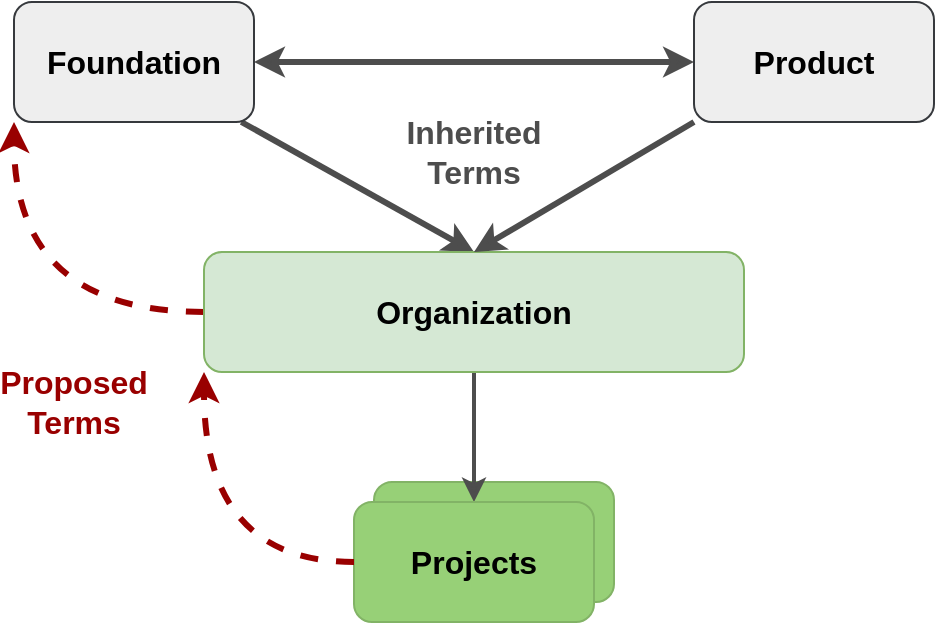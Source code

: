<mxfile version="16.1.2" type="google" pages="5"><diagram id="VZ9zH-m96HtGfyX33HUY" name="inherited-terms"><mxGraphModel dx="724" dy="663" grid="1" gridSize="10" guides="1" tooltips="1" connect="1" arrows="1" fold="1" page="1" pageScale="1" pageWidth="850" pageHeight="1100" math="0" shadow="0"><root><mxCell id="0"/><mxCell id="1" parent="0"/><mxCell id="7p9ksz2vEJTS23upWM_Y-5" value="" style="rounded=1;whiteSpace=wrap;html=1;fillColor=#97D077;strokeColor=#82b366;" parent="1" vertex="1"><mxGeometry x="200" y="260" width="120" height="60" as="geometry"/></mxCell><mxCell id="7p9ksz2vEJTS23upWM_Y-18" style="rounded=0;orthogonalLoop=1;jettySize=auto;html=1;entryX=0.5;entryY=0;entryDx=0;entryDy=0;fontSize=16;endArrow=classic;endFill=1;strokeColor=#4D4D4D;strokeWidth=3;" parent="1" source="7p9ksz2vEJTS23upWM_Y-2" target="7p9ksz2vEJTS23upWM_Y-4" edge="1"><mxGeometry relative="1" as="geometry"/></mxCell><mxCell id="7p9ksz2vEJTS23upWM_Y-19" style="edgeStyle=none;rounded=0;orthogonalLoop=1;jettySize=auto;html=1;entryX=0;entryY=0.5;entryDx=0;entryDy=0;fontSize=16;endArrow=classic;endFill=1;strokeColor=#4D4D4D;strokeWidth=3;startArrow=classic;startFill=1;" parent="1" source="7p9ksz2vEJTS23upWM_Y-2" target="7p9ksz2vEJTS23upWM_Y-3" edge="1"><mxGeometry relative="1" as="geometry"/></mxCell><mxCell id="7p9ksz2vEJTS23upWM_Y-2" value="&lt;b&gt;&lt;font style=&quot;font-size: 16px&quot;&gt;Foundation&lt;/font&gt;&lt;/b&gt;" style="rounded=1;whiteSpace=wrap;html=1;fillColor=#eeeeee;strokeColor=#36393d;" parent="1" vertex="1"><mxGeometry x="20" y="20" width="120" height="60" as="geometry"/></mxCell><mxCell id="7p9ksz2vEJTS23upWM_Y-3" value="&lt;b&gt;&lt;font style=&quot;font-size: 16px&quot;&gt;Product&lt;/font&gt;&lt;/b&gt;" style="rounded=1;whiteSpace=wrap;html=1;fillColor=#eeeeee;strokeColor=#36393d;" parent="1" vertex="1"><mxGeometry x="360" y="20" width="120" height="60" as="geometry"/></mxCell><mxCell id="7p9ksz2vEJTS23upWM_Y-11" style="edgeStyle=orthogonalEdgeStyle;curved=1;rounded=0;orthogonalLoop=1;jettySize=auto;html=1;entryX=0;entryY=1;entryDx=0;entryDy=0;fontSize=16;dashed=1;exitX=0;exitY=0.5;exitDx=0;exitDy=0;strokeWidth=3;strokeColor=#990000;" parent="1" source="7p9ksz2vEJTS23upWM_Y-4" target="7p9ksz2vEJTS23upWM_Y-2" edge="1"><mxGeometry relative="1" as="geometry"/></mxCell><mxCell id="7p9ksz2vEJTS23upWM_Y-15" style="edgeStyle=orthogonalEdgeStyle;curved=1;rounded=0;orthogonalLoop=1;jettySize=auto;html=1;entryX=0.5;entryY=0;entryDx=0;entryDy=0;fontSize=16;endArrow=classic;endFill=1;strokeWidth=2;strokeColor=#4D4D4D;" parent="1" source="7p9ksz2vEJTS23upWM_Y-4" target="7p9ksz2vEJTS23upWM_Y-6" edge="1"><mxGeometry relative="1" as="geometry"/></mxCell><mxCell id="7p9ksz2vEJTS23upWM_Y-4" value="&lt;b&gt;&lt;font style=&quot;font-size: 16px&quot;&gt;Organization&lt;/font&gt;&lt;/b&gt;" style="rounded=1;whiteSpace=wrap;html=1;fillColor=#d5e8d4;strokeColor=#82b366;" parent="1" vertex="1"><mxGeometry x="115" y="145" width="270" height="60" as="geometry"/></mxCell><mxCell id="7p9ksz2vEJTS23upWM_Y-6" value="&lt;b&gt;&lt;font style=&quot;font-size: 16px&quot;&gt;Projects&lt;/font&gt;&lt;/b&gt;" style="rounded=1;whiteSpace=wrap;html=1;fillColor=#97D077;strokeColor=#82b366;" parent="1" vertex="1"><mxGeometry x="190" y="270" width="120" height="60" as="geometry"/></mxCell><mxCell id="7p9ksz2vEJTS23upWM_Y-21" style="rounded=0;orthogonalLoop=1;jettySize=auto;html=1;entryX=0.5;entryY=0;entryDx=0;entryDy=0;fontSize=16;endArrow=classic;endFill=1;strokeColor=#4D4D4D;strokeWidth=3;exitX=0;exitY=1;exitDx=0;exitDy=0;" parent="1" source="7p9ksz2vEJTS23upWM_Y-3" target="7p9ksz2vEJTS23upWM_Y-4" edge="1"><mxGeometry relative="1" as="geometry"><mxPoint x="150" y="88.235" as="sourcePoint"/><mxPoint x="260" y="140" as="targetPoint"/></mxGeometry></mxCell><mxCell id="7p9ksz2vEJTS23upWM_Y-22" style="edgeStyle=orthogonalEdgeStyle;curved=1;rounded=0;orthogonalLoop=1;jettySize=auto;html=1;fontSize=16;dashed=1;exitX=0;exitY=0.5;exitDx=0;exitDy=0;strokeWidth=3;strokeColor=#990000;entryX=0;entryY=1;entryDx=0;entryDy=0;" parent="1" source="7p9ksz2vEJTS23upWM_Y-6" target="7p9ksz2vEJTS23upWM_Y-4" edge="1"><mxGeometry relative="1" as="geometry"><mxPoint x="125" y="170" as="sourcePoint"/><mxPoint x="125" y="260" as="targetPoint"/></mxGeometry></mxCell><mxCell id="7p9ksz2vEJTS23upWM_Y-23" value="&lt;b&gt;&lt;font color=&quot;#990000&quot;&gt;Proposed&lt;br&gt;Terms&lt;/font&gt;&lt;br&gt;&lt;/b&gt;" style="text;html=1;strokeColor=none;fillColor=none;align=center;verticalAlign=middle;whiteSpace=wrap;rounded=0;fontSize=16;" parent="1" vertex="1"><mxGeometry x="20" y="205" width="60" height="30" as="geometry"/></mxCell><mxCell id="7p9ksz2vEJTS23upWM_Y-24" value="&lt;b&gt;&lt;font color=&quot;#4d4d4d&quot;&gt;Inherited&lt;br&gt;Terms&lt;/font&gt;&lt;/b&gt;" style="text;html=1;strokeColor=none;fillColor=none;align=center;verticalAlign=middle;whiteSpace=wrap;rounded=0;fontSize=16;fontColor=#CC0000;" parent="1" vertex="1"><mxGeometry x="220" y="80" width="60" height="30" as="geometry"/></mxCell></root></mxGraphModel></diagram><diagram id="JUZYV_HKc6Ejw9M6l5f-" name="not-shared"><mxGraphModel dx="724" dy="663" grid="1" gridSize="10" guides="1" tooltips="1" connect="1" arrows="1" fold="1" page="1" pageScale="1" pageWidth="850" pageHeight="1100" math="0" shadow="0"><root><mxCell id="a1OojoBWamSCKyxkwfo5-0"/><mxCell id="a1OojoBWamSCKyxkwfo5-1" parent="a1OojoBWamSCKyxkwfo5-0"/><mxCell id="1HiSht372qo51EDwqRgK-0" value="&lt;font color=&quot;#000000&quot;&gt;&lt;b&gt;&lt;font style=&quot;font-size: 16px&quot;&gt;&amp;nbsp;Document&lt;/font&gt;&lt;/b&gt;&lt;br&gt;&lt;/font&gt;" style="shape=document;whiteSpace=wrap;html=1;boundedLbl=1;fontSize=14;strokeColor=#82b366;fillColor=#d5e8d4;align=left;verticalAlign=top;" parent="a1OojoBWamSCKyxkwfo5-1" vertex="1"><mxGeometry x="40" y="40" width="180" height="200" as="geometry"/></mxCell><mxCell id="1HiSht372qo51EDwqRgK-15" value="Glossary" style="shape=table;startSize=30;container=1;collapsible=0;childLayout=tableLayout;fontStyle=1;align=center;pointerEvents=1;fontSize=16;fontColor=#000000;strokeColor=#69805D;fillColor=#97D077;" parent="a1OojoBWamSCKyxkwfo5-1" vertex="1"><mxGeometry x="50" y="80" width="160" height="90" as="geometry"/></mxCell><mxCell id="1HiSht372qo51EDwqRgK-16" value="" style="shape=partialRectangle;html=1;whiteSpace=wrap;collapsible=0;dropTarget=0;pointerEvents=0;fillColor=none;top=0;left=0;bottom=0;right=0;points=[[0,0.5],[1,0.5]];portConstraint=eastwest;fontSize=14;fontColor=#000000;strokeColor=#69805D;align=left;verticalAlign=top;" parent="1HiSht372qo51EDwqRgK-15" vertex="1"><mxGeometry y="30" width="160" height="30" as="geometry"/></mxCell><mxCell id="1HiSht372qo51EDwqRgK-17" value="&lt;b style=&quot;font-size: 16px;&quot;&gt;Term&lt;/b&gt;" style="shape=partialRectangle;html=1;whiteSpace=wrap;connectable=0;fillColor=none;top=0;left=0;bottom=0;right=0;overflow=hidden;pointerEvents=1;fontSize=16;fontColor=#000000;strokeColor=#69805D;align=left;verticalAlign=top;" parent="1HiSht372qo51EDwqRgK-16" vertex="1"><mxGeometry width="81" height="30" as="geometry"><mxRectangle width="81" height="30" as="alternateBounds"/></mxGeometry></mxCell><mxCell id="1HiSht372qo51EDwqRgK-18" value="&lt;b style=&quot;font-size: 16px;&quot;&gt;Definition&lt;/b&gt;" style="shape=partialRectangle;html=1;whiteSpace=wrap;connectable=0;fillColor=none;top=0;left=0;bottom=0;right=0;overflow=hidden;pointerEvents=1;fontSize=16;fontColor=#000000;strokeColor=#69805D;align=left;verticalAlign=top;" parent="1HiSht372qo51EDwqRgK-16" vertex="1"><mxGeometry x="81" width="79" height="30" as="geometry"><mxRectangle width="79" height="30" as="alternateBounds"/></mxGeometry></mxCell><mxCell id="1HiSht372qo51EDwqRgK-20" value="" style="shape=partialRectangle;html=1;whiteSpace=wrap;collapsible=0;dropTarget=0;pointerEvents=0;fillColor=none;top=0;left=0;bottom=0;right=0;points=[[0,0.5],[1,0.5]];portConstraint=eastwest;fontSize=14;fontColor=#000000;strokeColor=#69805D;align=left;verticalAlign=top;" parent="1HiSht372qo51EDwqRgK-15" vertex="1"><mxGeometry y="60" width="160" height="30" as="geometry"/></mxCell><mxCell id="1HiSht372qo51EDwqRgK-21" value="" style="shape=partialRectangle;html=1;whiteSpace=wrap;connectable=0;fillColor=none;top=0;left=0;bottom=0;right=0;overflow=hidden;pointerEvents=1;fontSize=14;fontColor=#000000;strokeColor=#69805D;align=left;verticalAlign=top;" parent="1HiSht372qo51EDwqRgK-20" vertex="1"><mxGeometry width="81" height="30" as="geometry"><mxRectangle width="81" height="30" as="alternateBounds"/></mxGeometry></mxCell><mxCell id="1HiSht372qo51EDwqRgK-22" value="" style="shape=partialRectangle;html=1;whiteSpace=wrap;connectable=0;fillColor=none;top=0;left=0;bottom=0;right=0;overflow=hidden;pointerEvents=1;fontSize=14;fontColor=#000000;strokeColor=#69805D;align=left;verticalAlign=top;" parent="1HiSht372qo51EDwqRgK-20" vertex="1"><mxGeometry x="81" width="79" height="30" as="geometry"><mxRectangle width="79" height="30" as="alternateBounds"/></mxGeometry></mxCell></root></mxGraphModel></diagram><diagram id="UnvKurBaWFkWWTbiS_oU" name="machine-readable"><mxGraphModel dx="724" dy="663" grid="1" gridSize="10" guides="1" tooltips="1" connect="1" arrows="1" fold="1" page="1" pageScale="1" pageWidth="850" pageHeight="1100" math="0" shadow="0"><root><mxCell id="Kq7dxAwUOG0JLdzpEi2P-0"/><mxCell id="Kq7dxAwUOG0JLdzpEi2P-1" parent="Kq7dxAwUOG0JLdzpEi2P-0"/><mxCell id="hhBh2ij1MxxOR7u1dLAU-2" value="&lt;b&gt;Website&lt;/b&gt;" style="rounded=0;whiteSpace=wrap;html=1;labelBackgroundColor=none;fontSize=16;strokeColor=#82b366;fillColor=#d5e8d4;align=left;verticalAlign=top;" parent="Kq7dxAwUOG0JLdzpEi2P-1" vertex="1"><mxGeometry x="30" y="20" width="200" height="180" as="geometry"/></mxCell><mxCell id="kS9gPm3r-caK0NPxlhlN-11" value="" style="rounded=1;whiteSpace=wrap;html=1;labelBackgroundColor=none;fontSize=14;fontColor=#000000;strokeColor=#69805D;fillColor=#97D077;align=left;verticalAlign=middle;" parent="Kq7dxAwUOG0JLdzpEi2P-1" vertex="1"><mxGeometry x="57.5" y="60" width="150" height="50" as="geometry"/></mxCell><mxCell id="kS9gPm3r-caK0NPxlhlN-10" value="&lt;b&gt;&lt;font style=&quot;font-size: 16px&quot;&gt;&amp;nbsp;glossary.json&lt;/font&gt;&lt;/b&gt;" style="rounded=1;whiteSpace=wrap;html=1;labelBackgroundColor=none;fontSize=14;fontColor=#000000;strokeColor=#69805D;fillColor=#97D077;align=left;verticalAlign=middle;" parent="Kq7dxAwUOG0JLdzpEi2P-1" vertex="1"><mxGeometry x="50" y="130" width="150" height="50" as="geometry"/></mxCell><mxCell id="hhBh2ij1MxxOR7u1dLAU-0" value="&lt;b&gt;&lt;font style=&quot;font-size: 16px&quot;&gt;&amp;nbsp;page.html&lt;/font&gt;&lt;/b&gt;" style="rounded=1;whiteSpace=wrap;html=1;labelBackgroundColor=none;fontSize=14;fontColor=#000000;strokeColor=#69805D;fillColor=#97D077;align=left;verticalAlign=middle;" parent="Kq7dxAwUOG0JLdzpEi2P-1" vertex="1"><mxGeometry x="50" y="70" width="150" height="50" as="geometry"/></mxCell></root></mxGraphModel></diagram><diagram id="fBAEzYP7BH-Y5y2Rp_2v" name="ref-source"><mxGraphModel dx="724" dy="663" grid="1" gridSize="10" guides="1" tooltips="1" connect="1" arrows="1" fold="1" page="1" pageScale="1" pageWidth="850" pageHeight="1100" math="0" shadow="0"><root><mxCell id="8IPqQ8lhmvqiW1VQ9hO5-0"/><mxCell id="8IPqQ8lhmvqiW1VQ9hO5-1" parent="8IPqQ8lhmvqiW1VQ9hO5-0"/><mxCell id="FNVm5GcVL9KsZRZ2TC3o-0" value="&lt;b&gt;Website&lt;/b&gt;" style="rounded=0;whiteSpace=wrap;html=1;labelBackgroundColor=none;fontSize=16;strokeColor=#82b366;fillColor=#d5e8d4;align=left;verticalAlign=top;" parent="8IPqQ8lhmvqiW1VQ9hO5-1" vertex="1"><mxGeometry x="30" y="20" width="200" height="180" as="geometry"/></mxCell><mxCell id="FNVm5GcVL9KsZRZ2TC3o-1" value="" style="rounded=1;whiteSpace=wrap;html=1;labelBackgroundColor=none;fontSize=14;fontColor=#000000;strokeColor=#69805D;fillColor=#97D077;align=left;verticalAlign=middle;" parent="8IPqQ8lhmvqiW1VQ9hO5-1" vertex="1"><mxGeometry x="57.5" y="60" width="150" height="50" as="geometry"/></mxCell><mxCell id="FNVm5GcVL9KsZRZ2TC3o-2" value="&lt;b&gt;&lt;font style=&quot;font-size: 16px&quot;&gt;&amp;nbsp;glossary.json&lt;/font&gt;&lt;/b&gt;" style="rounded=1;whiteSpace=wrap;html=1;labelBackgroundColor=none;fontSize=14;fontColor=#000000;strokeColor=#69805D;fillColor=#97D077;align=left;verticalAlign=middle;" parent="8IPqQ8lhmvqiW1VQ9hO5-1" vertex="1"><mxGeometry x="50" y="130" width="150" height="50" as="geometry"/></mxCell><mxCell id="FNVm5GcVL9KsZRZ2TC3o-3" value="&lt;b&gt;&lt;font style=&quot;font-size: 16px&quot;&gt;&amp;nbsp;page.html&lt;/font&gt;&lt;/b&gt;" style="rounded=1;whiteSpace=wrap;html=1;labelBackgroundColor=none;fontSize=14;fontColor=#000000;strokeColor=#69805D;fillColor=#97D077;align=left;verticalAlign=middle;" parent="8IPqQ8lhmvqiW1VQ9hO5-1" vertex="1"><mxGeometry x="50" y="70" width="150" height="50" as="geometry"/></mxCell><mxCell id="DUnRBdpJtNWLPnIlyh8O-0" value="&lt;span style=&quot;font-size: 16px&quot;&gt;&lt;b&gt;source&lt;br&gt;glossary&lt;br&gt;&lt;/b&gt;&lt;/span&gt;" style="rounded=1;whiteSpace=wrap;html=1;fillColor=#eeeeee;strokeColor=#36393d;" parent="8IPqQ8lhmvqiW1VQ9hO5-1" vertex="1"><mxGeometry x="290" y="132.5" width="120" height="45" as="geometry"/></mxCell><mxCell id="1f9jrg9a_s7KGqsbkRPg-0" style="rounded=0;orthogonalLoop=1;jettySize=auto;html=1;entryX=0;entryY=0.5;entryDx=0;entryDy=0;fontSize=16;endArrow=classic;endFill=1;strokeColor=#4D4D4D;strokeWidth=3;exitX=1;exitY=0.5;exitDx=0;exitDy=0;" parent="8IPqQ8lhmvqiW1VQ9hO5-1" source="FNVm5GcVL9KsZRZ2TC3o-2" target="DUnRBdpJtNWLPnIlyh8O-0" edge="1"><mxGeometry relative="1" as="geometry"><mxPoint x="133.684" y="80" as="sourcePoint"/><mxPoint x="250" y="145" as="targetPoint"/></mxGeometry></mxCell></root></mxGraphModel></diagram><diagram id="x5Xv_0NpWMFmJ0n9k53v" name="governed"><mxGraphModel dx="724" dy="663" grid="1" gridSize="10" guides="1" tooltips="1" connect="1" arrows="1" fold="1" page="1" pageScale="1" pageWidth="850" pageHeight="1100" math="0" shadow="0"><root><mxCell id="0a5ExXjz1jGbzppsk0HP-0"/><mxCell id="0a5ExXjz1jGbzppsk0HP-1" parent="0a5ExXjz1jGbzppsk0HP-0"/><mxCell id="o7d0_G_XzNsX87wK-92f-6" value="" style="rounded=0;whiteSpace=wrap;html=1;fontSize=14;strokeColor=#82b366;fillColor=#d5e8d4;align=center;" parent="0a5ExXjz1jGbzppsk0HP-1" vertex="1"><mxGeometry x="280" y="30" width="370" height="220" as="geometry"/></mxCell><mxCell id="hS2RcHbvB6fKQm_gogEM-0" value="&lt;span style=&quot;color: rgba(0 , 0 , 0 , 0) ; font-family: monospace ; font-size: 0px&quot;&gt;%3CmxGraphModel%3E%3Croot%3E%3CmxCell%20id%3D%220%22%2F%3E%3CmxCell%20id%3D%221%22%20parent%3D%220%22%2F%3E%3CmxCell%20id%3D%222%22%20value%3D%22%26lt%3Bb%26gt%3B%26lt%3Bfont%20style%3D%26quot%3Bfont-size%3A%2016px%26quot%3B%26gt%3BFoundation%26lt%3B%2Ffont%26gt%3B%26lt%3B%2Fb%26gt%3B%22%20style%3D%22rounded%3D1%3BwhiteSpace%3Dwrap%3Bhtml%3D1%3BfillColor%3D%23eeeeee%3BstrokeColor%3D%2336393d%3B%22%20vertex%3D%221%22%20parent%3D%221%22%3E%3CmxGeometry%20x%3D%2220%22%20y%3D%2220%22%20width%3D%22120%22%20height%3D%2260%22%20as%3D%22geometry%22%2F%3E%3C%2FmxCell%3E%3C%2Froot%3E%3C%2FmxGraphModel%3E&lt;/span&gt;" style="rounded=1;whiteSpace=wrap;html=1;fillColor=#eeeeee;strokeColor=#36393d;" parent="0a5ExXjz1jGbzppsk0HP-1" vertex="1"><mxGeometry x="60" y="45" width="120" height="60" as="geometry"/></mxCell><mxCell id="hS2RcHbvB6fKQm_gogEM-1" value="&lt;span style=&quot;font-size: 16px&quot;&gt;&lt;b&gt;External&lt;br&gt;Glossaries&lt;br&gt;&lt;/b&gt;&lt;/span&gt;" style="rounded=1;whiteSpace=wrap;html=1;fillColor=#eeeeee;strokeColor=#36393d;" parent="0a5ExXjz1jGbzppsk0HP-1" vertex="1"><mxGeometry x="50" y="55" width="120" height="60" as="geometry"/></mxCell><mxCell id="dctItysqnr3C4EIGS-66-0" value="&lt;b&gt;&lt;font style=&quot;font-size: 16px&quot;&gt;Communities&lt;/font&gt;&lt;/b&gt;" style="rounded=1;whiteSpace=wrap;html=1;fillColor=#f5f5f5;strokeColor=#666666;fontColor=#333333;" parent="0a5ExXjz1jGbzppsk0HP-1" vertex="1"><mxGeometry x="50" y="170" width="120" height="60" as="geometry"/></mxCell><mxCell id="dctItysqnr3C4EIGS-66-2" value="&lt;b&gt;&lt;font style=&quot;font-size: 16px&quot;&gt;Steering&lt;br&gt;Committee&lt;br&gt;&lt;/font&gt;&lt;/b&gt;" style="rounded=1;whiteSpace=wrap;html=1;fillColor=#97D077;strokeColor=#69805D;" parent="0a5ExXjz1jGbzppsk0HP-1" vertex="1"><mxGeometry x="290" y="40" width="120" height="60" as="geometry"/></mxCell><mxCell id="dctItysqnr3C4EIGS-66-3" value="&lt;b style=&quot;font-size: 14px&quot;&gt;My&lt;br&gt;Glossary&lt;/b&gt;" style="rounded=1;whiteSpace=wrap;html=1;fillColor=#97D077;strokeColor=#69805D;" parent="0a5ExXjz1jGbzppsk0HP-1" vertex="1"><mxGeometry x="510" y="170" width="120" height="60" as="geometry"/></mxCell><mxCell id="dctItysqnr3C4EIGS-66-6" value="" style="ellipse;whiteSpace=wrap;html=1;aspect=fixed;fontSize=14;fontColor=#990000;strokeColor=#69805D;fillColor=#97D077;" parent="0a5ExXjz1jGbzppsk0HP-1" vertex="1"><mxGeometry x="290" y="180" width="40" height="40" as="geometry"/></mxCell><mxCell id="UXfLNtTOc3vC5dvIKod7-0" value="&lt;div&gt;&lt;font color=&quot;#990000&quot;&gt;Reference source&lt;/font&gt;&lt;/div&gt;&lt;div&gt;&lt;font color=&quot;#990000&quot;&gt;Review updates&lt;/font&gt;&lt;br&gt;&lt;/div&gt;&lt;div&gt;&lt;font color=&quot;#990000&quot;&gt;Clean language&lt;/font&gt;&lt;/div&gt;&lt;div&gt;&lt;font color=&quot;#990000&quot;&gt;Resolve overlaps&lt;/font&gt;&lt;/div&gt;" style="text;html=1;strokeColor=none;fillColor=none;align=left;verticalAlign=middle;whiteSpace=wrap;rounded=0;fontSize=16;" parent="0a5ExXjz1jGbzppsk0HP-1" vertex="1"><mxGeometry x="340" y="115" width="140" height="75" as="geometry"/></mxCell><mxCell id="o7d0_G_XzNsX87wK-92f-0" style="rounded=0;orthogonalLoop=1;jettySize=auto;html=1;entryX=0;entryY=0;entryDx=0;entryDy=0;fontSize=16;exitX=1;exitY=0.5;exitDx=0;exitDy=0;strokeWidth=3;strokeColor=#990000;" parent="0a5ExXjz1jGbzppsk0HP-1" source="hS2RcHbvB6fKQm_gogEM-1" target="dctItysqnr3C4EIGS-66-6" edge="1"><mxGeometry relative="1" as="geometry"><mxPoint x="115" y="175" as="sourcePoint"/><mxPoint x="20" y="80" as="targetPoint"/></mxGeometry></mxCell><mxCell id="o7d0_G_XzNsX87wK-92f-2" style="rounded=0;orthogonalLoop=1;jettySize=auto;html=1;entryX=0;entryY=0.5;entryDx=0;entryDy=0;fontSize=16;exitX=1;exitY=0.5;exitDx=0;exitDy=0;strokeWidth=3;strokeColor=#990000;" parent="0a5ExXjz1jGbzppsk0HP-1" source="dctItysqnr3C4EIGS-66-0" target="dctItysqnr3C4EIGS-66-6" edge="1"><mxGeometry relative="1" as="geometry"><mxPoint x="180" y="95" as="sourcePoint"/><mxPoint x="368.787" y="188.787" as="targetPoint"/></mxGeometry></mxCell><mxCell id="o7d0_G_XzNsX87wK-92f-3" style="rounded=0;orthogonalLoop=1;jettySize=auto;html=1;entryX=0;entryY=0.5;entryDx=0;entryDy=0;fontSize=16;strokeWidth=3;strokeColor=#990000;exitX=1;exitY=0.5;exitDx=0;exitDy=0;" parent="0a5ExXjz1jGbzppsk0HP-1" source="dctItysqnr3C4EIGS-66-6" target="dctItysqnr3C4EIGS-66-3" edge="1"><mxGeometry relative="1" as="geometry"><mxPoint x="240" y="210" as="sourcePoint"/><mxPoint x="300" y="210" as="targetPoint"/></mxGeometry></mxCell><mxCell id="o7d0_G_XzNsX87wK-92f-4" value="&lt;div&gt;&lt;font color=&quot;#990000&quot;&gt;Subset&lt;/font&gt;&lt;/div&gt;&lt;div&gt;&lt;font color=&quot;#990000&quot;&gt;of terms&lt;/font&gt;&lt;/div&gt;" style="text;html=1;strokeColor=none;fillColor=none;align=center;verticalAlign=middle;whiteSpace=wrap;rounded=0;fontSize=16;" parent="0a5ExXjz1jGbzppsk0HP-1" vertex="1"><mxGeometry x="200" y="52.5" width="70" height="52.5" as="geometry"/></mxCell><mxCell id="o7d0_G_XzNsX87wK-92f-5" value="&lt;div&gt;&lt;span style=&quot;color: rgb(153 , 0 , 0)&quot;&gt;Propose&lt;/span&gt;&lt;/div&gt;&lt;div&gt;&lt;span style=&quot;color: rgb(153 , 0 , 0)&quot;&gt;terms&lt;/span&gt;&lt;br&gt;&lt;/div&gt;" style="text;html=1;strokeColor=none;fillColor=none;align=center;verticalAlign=middle;whiteSpace=wrap;rounded=0;fontSize=16;" parent="0a5ExXjz1jGbzppsk0HP-1" vertex="1"><mxGeometry x="190" y="197.5" width="70" height="52.5" as="geometry"/></mxCell><mxCell id="O-NC3Pvo8R18IZMRzovm-0" style="rounded=0;orthogonalLoop=1;jettySize=auto;html=1;fontSize=16;strokeWidth=3;strokeColor=#990000;exitX=1;exitY=0.5;exitDx=0;exitDy=0;" parent="0a5ExXjz1jGbzppsk0HP-1" source="dctItysqnr3C4EIGS-66-3" edge="1"><mxGeometry relative="1" as="geometry"><mxPoint x="360" y="210" as="sourcePoint"/><mxPoint x="680" y="200" as="targetPoint"/></mxGeometry></mxCell></root></mxGraphModel></diagram></mxfile>